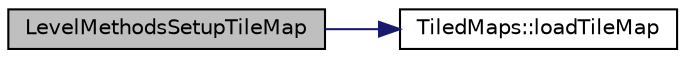 digraph "LevelMethodsSetupTileMap"
{
 // LATEX_PDF_SIZE
  edge [fontname="Helvetica",fontsize="10",labelfontname="Helvetica",labelfontsize="10"];
  node [fontname="Helvetica",fontsize="10",shape=record];
  rankdir="LR";
  Node1 [label="LevelMethodsSetupTileMap",height=0.2,width=0.4,color="black", fillcolor="grey75", style="filled", fontcolor="black",tooltip="Takes a null tilemap reference and turns it into something beautiful"];
  Node1 -> Node2 [color="midnightblue",fontsize="10",style="solid",fontname="Helvetica"];
  Node2 [label="TiledMaps::loadTileMap",height=0.2,width=0.4,color="black", fillcolor="white", style="filled",URL="$class_tiled_maps.html#aee4d854a24b13a170e3a55a94e3bd12d",tooltip=" "];
}
